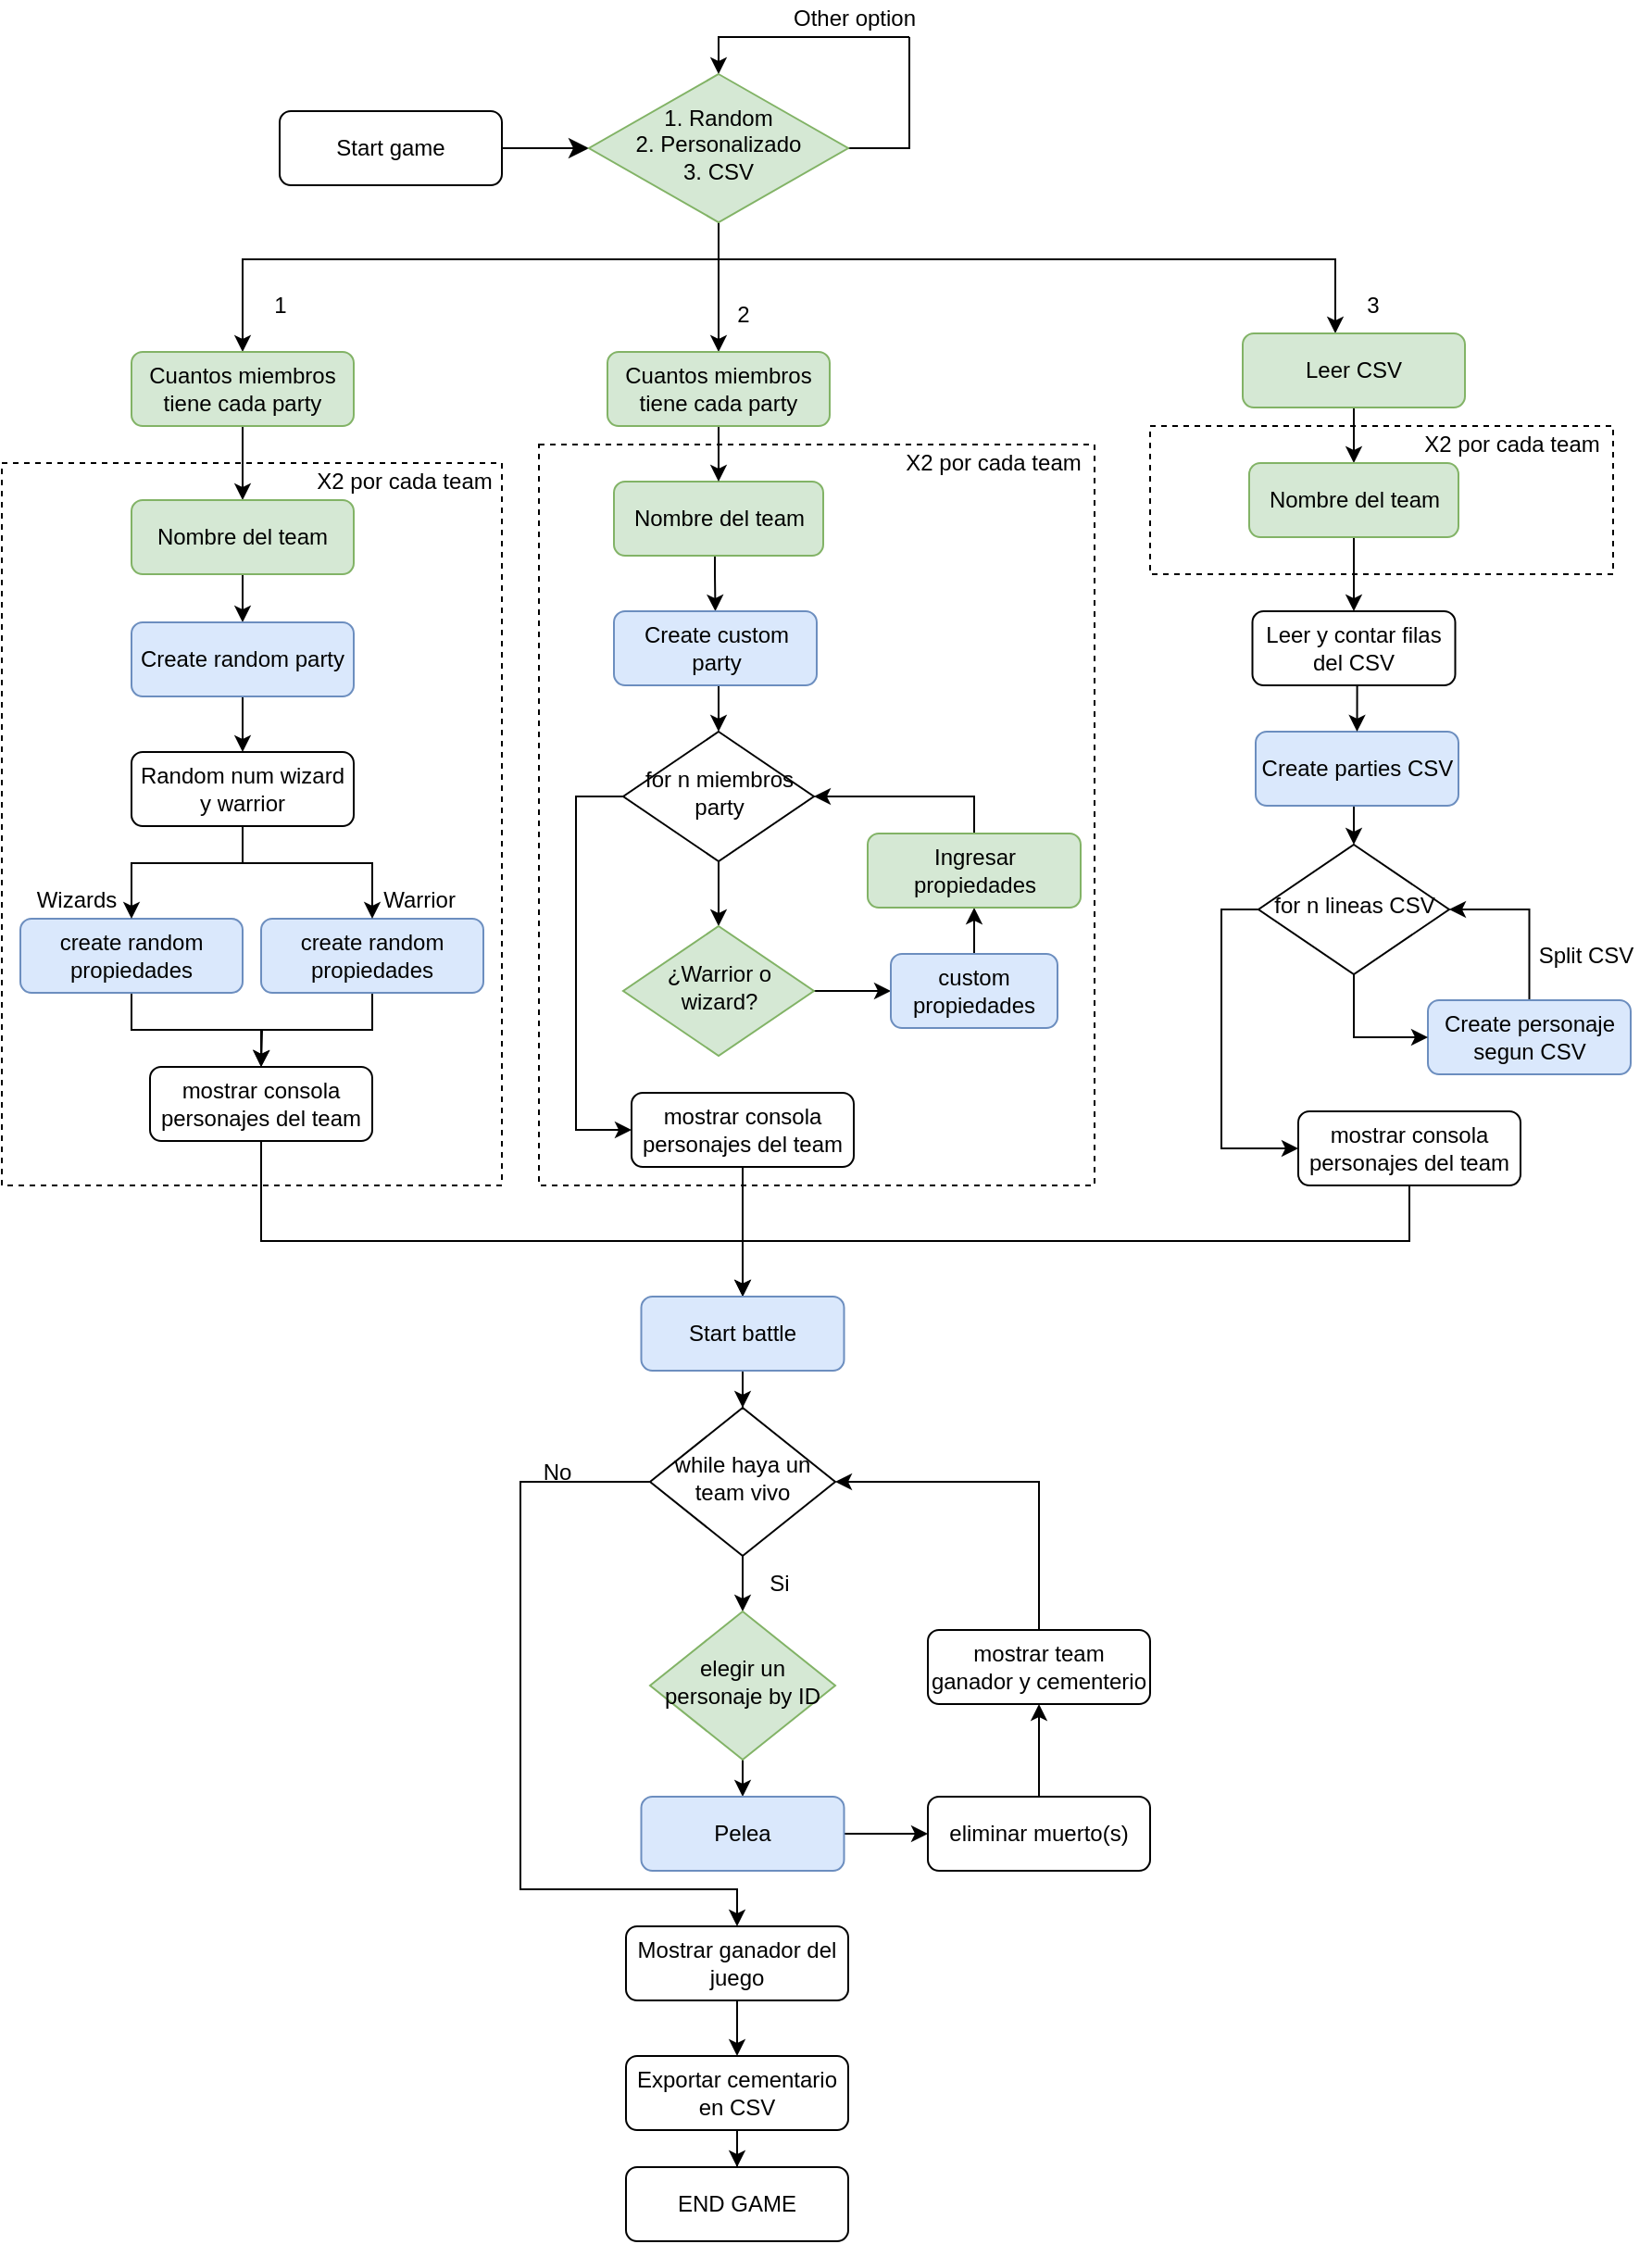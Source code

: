 <mxfile version="19.0.3" type="github">
  <diagram id="C5RBs43oDa-KdzZeNtuy" name="Page-1">
    <mxGraphModel dx="2249" dy="786" grid="1" gridSize="10" guides="1" tooltips="1" connect="1" arrows="1" fold="1" page="1" pageScale="1" pageWidth="827" pageHeight="1169" math="0" shadow="0">
      <root>
        <mxCell id="WIyWlLk6GJQsqaUBKTNV-0" />
        <mxCell id="WIyWlLk6GJQsqaUBKTNV-1" parent="WIyWlLk6GJQsqaUBKTNV-0" />
        <mxCell id="nhAGkf4_ega8vYeWedQZ-70" value="" style="rounded=0;whiteSpace=wrap;html=1;dashed=1;" vertex="1" parent="WIyWlLk6GJQsqaUBKTNV-1">
          <mxGeometry x="-10" y="260" width="250" height="80" as="geometry" />
        </mxCell>
        <mxCell id="nhAGkf4_ega8vYeWedQZ-63" value="" style="rounded=0;whiteSpace=wrap;html=1;dashed=1;" vertex="1" parent="WIyWlLk6GJQsqaUBKTNV-1">
          <mxGeometry x="-340" y="270" width="300" height="400" as="geometry" />
        </mxCell>
        <mxCell id="nhAGkf4_ega8vYeWedQZ-58" value="" style="rounded=0;whiteSpace=wrap;html=1;dashed=1;" vertex="1" parent="WIyWlLk6GJQsqaUBKTNV-1">
          <mxGeometry x="-630" y="280" width="270" height="390" as="geometry" />
        </mxCell>
        <mxCell id="WIyWlLk6GJQsqaUBKTNV-2" value="" style="rounded=0;html=1;jettySize=auto;orthogonalLoop=1;fontSize=11;endArrow=classic;endFill=1;endSize=8;strokeWidth=1;shadow=0;labelBackgroundColor=none;edgeStyle=orthogonalEdgeStyle;" parent="WIyWlLk6GJQsqaUBKTNV-1" source="WIyWlLk6GJQsqaUBKTNV-3" target="WIyWlLk6GJQsqaUBKTNV-6" edge="1">
          <mxGeometry relative="1" as="geometry" />
        </mxCell>
        <mxCell id="WIyWlLk6GJQsqaUBKTNV-3" value="Start game" style="rounded=1;whiteSpace=wrap;html=1;fontSize=12;glass=0;strokeWidth=1;shadow=0;" parent="WIyWlLk6GJQsqaUBKTNV-1" vertex="1">
          <mxGeometry x="-480" y="90" width="120" height="40" as="geometry" />
        </mxCell>
        <mxCell id="nhAGkf4_ega8vYeWedQZ-29" style="edgeStyle=orthogonalEdgeStyle;rounded=0;orthogonalLoop=1;jettySize=auto;html=1;entryX=0.5;entryY=0;entryDx=0;entryDy=0;" edge="1" parent="WIyWlLk6GJQsqaUBKTNV-1" source="WIyWlLk6GJQsqaUBKTNV-6" target="WIyWlLk6GJQsqaUBKTNV-7">
          <mxGeometry relative="1" as="geometry">
            <Array as="points">
              <mxPoint x="-243" y="170" />
              <mxPoint x="-500" y="170" />
            </Array>
          </mxGeometry>
        </mxCell>
        <mxCell id="nhAGkf4_ega8vYeWedQZ-30" style="edgeStyle=orthogonalEdgeStyle;rounded=0;orthogonalLoop=1;jettySize=auto;html=1;exitX=0.5;exitY=1;exitDx=0;exitDy=0;" edge="1" parent="WIyWlLk6GJQsqaUBKTNV-1" source="WIyWlLk6GJQsqaUBKTNV-6" target="nhAGkf4_ega8vYeWedQZ-20">
          <mxGeometry relative="1" as="geometry" />
        </mxCell>
        <mxCell id="nhAGkf4_ega8vYeWedQZ-31" style="edgeStyle=orthogonalEdgeStyle;rounded=0;orthogonalLoop=1;jettySize=auto;html=1;" edge="1" parent="WIyWlLk6GJQsqaUBKTNV-1" source="WIyWlLk6GJQsqaUBKTNV-6" target="nhAGkf4_ega8vYeWedQZ-0">
          <mxGeometry relative="1" as="geometry">
            <Array as="points">
              <mxPoint x="-243" y="170" />
              <mxPoint x="90" y="170" />
            </Array>
          </mxGeometry>
        </mxCell>
        <mxCell id="nhAGkf4_ega8vYeWedQZ-65" style="edgeStyle=orthogonalEdgeStyle;rounded=0;orthogonalLoop=1;jettySize=auto;html=1;exitX=1;exitY=0.5;exitDx=0;exitDy=0;endArrow=none;endFill=0;" edge="1" parent="WIyWlLk6GJQsqaUBKTNV-1" source="WIyWlLk6GJQsqaUBKTNV-6">
          <mxGeometry relative="1" as="geometry">
            <mxPoint x="-140" y="50" as="targetPoint" />
            <Array as="points">
              <mxPoint x="-140" y="110" />
            </Array>
          </mxGeometry>
        </mxCell>
        <mxCell id="nhAGkf4_ega8vYeWedQZ-66" style="edgeStyle=orthogonalEdgeStyle;rounded=0;orthogonalLoop=1;jettySize=auto;html=1;exitX=0.5;exitY=0;exitDx=0;exitDy=0;endArrow=none;endFill=0;startArrow=classic;startFill=1;" edge="1" parent="WIyWlLk6GJQsqaUBKTNV-1" source="WIyWlLk6GJQsqaUBKTNV-6">
          <mxGeometry relative="1" as="geometry">
            <mxPoint x="-140" y="50" as="targetPoint" />
            <Array as="points">
              <mxPoint x="-243" y="50" />
            </Array>
          </mxGeometry>
        </mxCell>
        <mxCell id="WIyWlLk6GJQsqaUBKTNV-6" value="1. Random&lt;br&gt;2. Personalizado&lt;br&gt;3. CSV" style="rhombus;whiteSpace=wrap;html=1;shadow=0;fontFamily=Helvetica;fontSize=12;align=center;strokeWidth=1;spacing=6;spacingTop=-4;fillColor=#d5e8d4;strokeColor=#82b366;" parent="WIyWlLk6GJQsqaUBKTNV-1" vertex="1">
          <mxGeometry x="-313" y="70" width="140" height="80" as="geometry" />
        </mxCell>
        <mxCell id="nhAGkf4_ega8vYeWedQZ-32" style="edgeStyle=orthogonalEdgeStyle;rounded=0;orthogonalLoop=1;jettySize=auto;html=1;exitX=0.5;exitY=1;exitDx=0;exitDy=0;" edge="1" parent="WIyWlLk6GJQsqaUBKTNV-1" source="WIyWlLk6GJQsqaUBKTNV-7" target="nhAGkf4_ega8vYeWedQZ-9">
          <mxGeometry relative="1" as="geometry" />
        </mxCell>
        <mxCell id="WIyWlLk6GJQsqaUBKTNV-7" value="Cuantos miembros tiene cada party" style="rounded=1;whiteSpace=wrap;html=1;fontSize=12;glass=0;strokeWidth=1;shadow=0;fillColor=#d5e8d4;strokeColor=#82b366;" parent="WIyWlLk6GJQsqaUBKTNV-1" vertex="1">
          <mxGeometry x="-560" y="220" width="120" height="40" as="geometry" />
        </mxCell>
        <mxCell id="Xes6MF6YQogt8XBGIQ9O-4" value="Wizards" style="text;html=1;align=center;verticalAlign=middle;resizable=0;points=[];autosize=1;strokeColor=none;fillColor=none;" parent="WIyWlLk6GJQsqaUBKTNV-1" vertex="1">
          <mxGeometry x="-620" y="506" width="60" height="20" as="geometry" />
        </mxCell>
        <mxCell id="nhAGkf4_ega8vYeWedQZ-37" style="edgeStyle=orthogonalEdgeStyle;rounded=0;orthogonalLoop=1;jettySize=auto;html=1;exitX=0.5;exitY=1;exitDx=0;exitDy=0;" edge="1" parent="WIyWlLk6GJQsqaUBKTNV-1" source="Xes6MF6YQogt8XBGIQ9O-5" target="nhAGkf4_ega8vYeWedQZ-24">
          <mxGeometry relative="1" as="geometry">
            <Array as="points">
              <mxPoint x="-430" y="586" />
              <mxPoint x="-490" y="586" />
            </Array>
          </mxGeometry>
        </mxCell>
        <mxCell id="Xes6MF6YQogt8XBGIQ9O-5" value="create random propiedades" style="rounded=1;whiteSpace=wrap;html=1;fontSize=12;glass=0;strokeWidth=1;shadow=0;fillColor=#dae8fc;strokeColor=#6c8ebf;" parent="WIyWlLk6GJQsqaUBKTNV-1" vertex="1">
          <mxGeometry x="-490" y="526" width="120" height="40" as="geometry" />
        </mxCell>
        <mxCell id="nhAGkf4_ega8vYeWedQZ-44" style="edgeStyle=orthogonalEdgeStyle;rounded=0;orthogonalLoop=1;jettySize=auto;html=1;exitX=0.5;exitY=1;exitDx=0;exitDy=0;" edge="1" parent="WIyWlLk6GJQsqaUBKTNV-1" source="Xes6MF6YQogt8XBGIQ9O-7">
          <mxGeometry relative="1" as="geometry">
            <mxPoint x="-490" y="606" as="targetPoint" />
          </mxGeometry>
        </mxCell>
        <mxCell id="Xes6MF6YQogt8XBGIQ9O-7" value="create random propiedades" style="rounded=1;whiteSpace=wrap;html=1;fontSize=12;glass=0;strokeWidth=1;shadow=0;fillColor=#dae8fc;strokeColor=#6c8ebf;" parent="WIyWlLk6GJQsqaUBKTNV-1" vertex="1">
          <mxGeometry x="-620" y="526" width="120" height="40" as="geometry" />
        </mxCell>
        <mxCell id="nhAGkf4_ega8vYeWedQZ-96" style="edgeStyle=orthogonalEdgeStyle;rounded=0;orthogonalLoop=1;jettySize=auto;html=1;exitX=0.5;exitY=1;exitDx=0;exitDy=0;entryX=0.5;entryY=0;entryDx=0;entryDy=0;startArrow=none;startFill=0;endArrow=classic;endFill=1;" edge="1" parent="WIyWlLk6GJQsqaUBKTNV-1" source="Xes6MF6YQogt8XBGIQ9O-19" target="nhAGkf4_ega8vYeWedQZ-95">
          <mxGeometry relative="1" as="geometry" />
        </mxCell>
        <mxCell id="nhAGkf4_ega8vYeWedQZ-109" style="edgeStyle=orthogonalEdgeStyle;rounded=0;orthogonalLoop=1;jettySize=auto;html=1;exitX=0;exitY=0.5;exitDx=0;exitDy=0;entryX=0.5;entryY=0;entryDx=0;entryDy=0;startArrow=none;startFill=0;endArrow=classic;endFill=1;" edge="1" parent="WIyWlLk6GJQsqaUBKTNV-1" source="Xes6MF6YQogt8XBGIQ9O-19" target="nhAGkf4_ega8vYeWedQZ-107">
          <mxGeometry relative="1" as="geometry">
            <Array as="points">
              <mxPoint x="-350" y="830" />
              <mxPoint x="-350" y="1050" />
              <mxPoint x="-233" y="1050" />
            </Array>
          </mxGeometry>
        </mxCell>
        <mxCell id="Xes6MF6YQogt8XBGIQ9O-19" value="while haya un team vivo" style="rhombus;whiteSpace=wrap;html=1;shadow=0;fontFamily=Helvetica;fontSize=12;align=center;strokeWidth=1;spacing=6;spacingTop=-4;" parent="WIyWlLk6GJQsqaUBKTNV-1" vertex="1">
          <mxGeometry x="-280" y="790" width="100" height="80" as="geometry" />
        </mxCell>
        <mxCell id="nhAGkf4_ega8vYeWedQZ-99" style="edgeStyle=orthogonalEdgeStyle;rounded=0;orthogonalLoop=1;jettySize=auto;html=1;exitX=0.5;exitY=0;exitDx=0;exitDy=0;entryX=0.5;entryY=1;entryDx=0;entryDy=0;startArrow=none;startFill=0;endArrow=classic;endFill=1;" edge="1" parent="WIyWlLk6GJQsqaUBKTNV-1" source="Xes6MF6YQogt8XBGIQ9O-33" target="Xes6MF6YQogt8XBGIQ9O-32">
          <mxGeometry relative="1" as="geometry" />
        </mxCell>
        <mxCell id="Xes6MF6YQogt8XBGIQ9O-33" value="eliminar muerto(s)" style="rounded=1;whiteSpace=wrap;html=1;fontSize=12;glass=0;strokeWidth=1;shadow=0;" parent="WIyWlLk6GJQsqaUBKTNV-1" vertex="1">
          <mxGeometry x="-130" y="1000" width="120" height="40" as="geometry" />
        </mxCell>
        <mxCell id="Xes6MF6YQogt8XBGIQ9O-36" style="edgeStyle=orthogonalEdgeStyle;rounded=0;orthogonalLoop=1;jettySize=auto;html=1;exitX=0.5;exitY=0;exitDx=0;exitDy=0;entryX=1;entryY=0.5;entryDx=0;entryDy=0;" parent="WIyWlLk6GJQsqaUBKTNV-1" source="Xes6MF6YQogt8XBGIQ9O-32" target="Xes6MF6YQogt8XBGIQ9O-19" edge="1">
          <mxGeometry relative="1" as="geometry">
            <mxPoint x="170" y="840" as="targetPoint" />
          </mxGeometry>
        </mxCell>
        <mxCell id="Xes6MF6YQogt8XBGIQ9O-32" value="mostrar team ganador y cementerio" style="rounded=1;whiteSpace=wrap;html=1;fontSize=12;glass=0;strokeWidth=1;shadow=0;" parent="WIyWlLk6GJQsqaUBKTNV-1" vertex="1">
          <mxGeometry x="-130" y="910" width="120" height="40" as="geometry" />
        </mxCell>
        <mxCell id="nhAGkf4_ega8vYeWedQZ-74" style="edgeStyle=orthogonalEdgeStyle;rounded=0;orthogonalLoop=1;jettySize=auto;html=1;entryX=0.5;entryY=0;entryDx=0;entryDy=0;startArrow=none;startFill=0;endArrow=classic;endFill=1;" edge="1" parent="WIyWlLk6GJQsqaUBKTNV-1" source="nhAGkf4_ega8vYeWedQZ-0" target="nhAGkf4_ega8vYeWedQZ-69">
          <mxGeometry relative="1" as="geometry" />
        </mxCell>
        <mxCell id="nhAGkf4_ega8vYeWedQZ-0" value="Leer CSV" style="rounded=1;whiteSpace=wrap;html=1;fontSize=12;glass=0;strokeWidth=1;shadow=0;fillColor=#d5e8d4;strokeColor=#82b366;" vertex="1" parent="WIyWlLk6GJQsqaUBKTNV-1">
          <mxGeometry x="40" y="210" width="120" height="40" as="geometry" />
        </mxCell>
        <mxCell id="nhAGkf4_ega8vYeWedQZ-2" value="3" style="text;html=1;align=center;verticalAlign=middle;resizable=0;points=[];autosize=1;strokeColor=none;fillColor=none;" vertex="1" parent="WIyWlLk6GJQsqaUBKTNV-1">
          <mxGeometry x="100" y="185" width="20" height="20" as="geometry" />
        </mxCell>
        <mxCell id="nhAGkf4_ega8vYeWedQZ-4" value="Other option" style="text;html=1;align=center;verticalAlign=middle;resizable=0;points=[];autosize=1;strokeColor=none;fillColor=none;" vertex="1" parent="WIyWlLk6GJQsqaUBKTNV-1">
          <mxGeometry x="-210" y="30" width="80" height="20" as="geometry" />
        </mxCell>
        <mxCell id="nhAGkf4_ega8vYeWedQZ-7" value="1" style="text;html=1;align=center;verticalAlign=middle;resizable=0;points=[];autosize=1;strokeColor=none;fillColor=none;" vertex="1" parent="WIyWlLk6GJQsqaUBKTNV-1">
          <mxGeometry x="-490" y="185" width="20" height="20" as="geometry" />
        </mxCell>
        <mxCell id="nhAGkf4_ega8vYeWedQZ-8" value="2" style="text;html=1;align=center;verticalAlign=middle;resizable=0;points=[];autosize=1;strokeColor=none;fillColor=none;" vertex="1" parent="WIyWlLk6GJQsqaUBKTNV-1">
          <mxGeometry x="-240" y="190" width="20" height="20" as="geometry" />
        </mxCell>
        <mxCell id="nhAGkf4_ega8vYeWedQZ-33" style="edgeStyle=orthogonalEdgeStyle;rounded=0;orthogonalLoop=1;jettySize=auto;html=1;entryX=0.5;entryY=0;entryDx=0;entryDy=0;" edge="1" parent="WIyWlLk6GJQsqaUBKTNV-1" source="nhAGkf4_ega8vYeWedQZ-9" target="nhAGkf4_ega8vYeWedQZ-14">
          <mxGeometry relative="1" as="geometry" />
        </mxCell>
        <mxCell id="nhAGkf4_ega8vYeWedQZ-9" value="Nombre del team" style="rounded=1;whiteSpace=wrap;html=1;fontSize=12;glass=0;strokeWidth=1;shadow=0;fillColor=#d5e8d4;strokeColor=#82b366;" vertex="1" parent="WIyWlLk6GJQsqaUBKTNV-1">
          <mxGeometry x="-560" y="300" width="120" height="40" as="geometry" />
        </mxCell>
        <mxCell id="nhAGkf4_ega8vYeWedQZ-39" style="edgeStyle=orthogonalEdgeStyle;rounded=0;orthogonalLoop=1;jettySize=auto;html=1;entryX=0.5;entryY=0;entryDx=0;entryDy=0;exitX=0.5;exitY=1;exitDx=0;exitDy=0;" edge="1" parent="WIyWlLk6GJQsqaUBKTNV-1" source="nhAGkf4_ega8vYeWedQZ-27" target="Xes6MF6YQogt8XBGIQ9O-5">
          <mxGeometry relative="1" as="geometry">
            <Array as="points">
              <mxPoint x="-500" y="496" />
              <mxPoint x="-430" y="496" />
            </Array>
          </mxGeometry>
        </mxCell>
        <mxCell id="nhAGkf4_ega8vYeWedQZ-41" style="edgeStyle=orthogonalEdgeStyle;rounded=0;orthogonalLoop=1;jettySize=auto;html=1;exitX=0.5;exitY=1;exitDx=0;exitDy=0;" edge="1" parent="WIyWlLk6GJQsqaUBKTNV-1" source="nhAGkf4_ega8vYeWedQZ-27" target="Xes6MF6YQogt8XBGIQ9O-7">
          <mxGeometry relative="1" as="geometry">
            <Array as="points">
              <mxPoint x="-500" y="466" />
              <mxPoint x="-500" y="496" />
              <mxPoint x="-580" y="496" />
            </Array>
          </mxGeometry>
        </mxCell>
        <mxCell id="nhAGkf4_ega8vYeWedQZ-43" style="edgeStyle=orthogonalEdgeStyle;rounded=0;orthogonalLoop=1;jettySize=auto;html=1;entryX=0.5;entryY=0;entryDx=0;entryDy=0;" edge="1" parent="WIyWlLk6GJQsqaUBKTNV-1" source="nhAGkf4_ega8vYeWedQZ-14" target="nhAGkf4_ega8vYeWedQZ-27">
          <mxGeometry relative="1" as="geometry" />
        </mxCell>
        <mxCell id="nhAGkf4_ega8vYeWedQZ-14" value="Create random party" style="rounded=1;whiteSpace=wrap;html=1;fontSize=12;glass=0;strokeWidth=1;shadow=0;fillColor=#dae8fc;strokeColor=#6c8ebf;" vertex="1" parent="WIyWlLk6GJQsqaUBKTNV-1">
          <mxGeometry x="-560" y="366" width="120" height="40" as="geometry" />
        </mxCell>
        <mxCell id="nhAGkf4_ega8vYeWedQZ-19" value="Warrior" style="text;html=1;align=center;verticalAlign=middle;resizable=0;points=[];autosize=1;strokeColor=none;fillColor=none;" vertex="1" parent="WIyWlLk6GJQsqaUBKTNV-1">
          <mxGeometry x="-430" y="506" width="50" height="20" as="geometry" />
        </mxCell>
        <mxCell id="nhAGkf4_ega8vYeWedQZ-62" style="edgeStyle=orthogonalEdgeStyle;rounded=0;orthogonalLoop=1;jettySize=auto;html=1;entryX=0.5;entryY=0;entryDx=0;entryDy=0;" edge="1" parent="WIyWlLk6GJQsqaUBKTNV-1" source="nhAGkf4_ega8vYeWedQZ-21" target="nhAGkf4_ega8vYeWedQZ-59">
          <mxGeometry relative="1" as="geometry">
            <Array as="points">
              <mxPoint x="-245" y="340" />
              <mxPoint x="-245" y="340" />
            </Array>
          </mxGeometry>
        </mxCell>
        <mxCell id="nhAGkf4_ega8vYeWedQZ-21" value="Nombre del team" style="rounded=1;whiteSpace=wrap;html=1;fontSize=12;glass=0;strokeWidth=1;shadow=0;fillColor=#d5e8d4;strokeColor=#82b366;" vertex="1" parent="WIyWlLk6GJQsqaUBKTNV-1">
          <mxGeometry x="-299.5" y="290" width="113" height="40" as="geometry" />
        </mxCell>
        <mxCell id="nhAGkf4_ega8vYeWedQZ-90" style="edgeStyle=orthogonalEdgeStyle;rounded=0;orthogonalLoop=1;jettySize=auto;html=1;entryX=0.5;entryY=0;entryDx=0;entryDy=0;startArrow=none;startFill=0;endArrow=classic;endFill=1;" edge="1" parent="WIyWlLk6GJQsqaUBKTNV-1" source="nhAGkf4_ega8vYeWedQZ-24" target="nhAGkf4_ega8vYeWedQZ-89">
          <mxGeometry relative="1" as="geometry">
            <Array as="points">
              <mxPoint x="-490" y="700" />
              <mxPoint x="-230" y="700" />
            </Array>
          </mxGeometry>
        </mxCell>
        <mxCell id="nhAGkf4_ega8vYeWedQZ-24" value="mostrar consola personajes del team" style="rounded=1;whiteSpace=wrap;html=1;fontSize=12;glass=0;strokeWidth=1;shadow=0;" vertex="1" parent="WIyWlLk6GJQsqaUBKTNV-1">
          <mxGeometry x="-550" y="606" width="120" height="40" as="geometry" />
        </mxCell>
        <mxCell id="nhAGkf4_ega8vYeWedQZ-27" value="Random num wizard y warrior" style="rounded=1;whiteSpace=wrap;html=1;fontSize=12;glass=0;strokeWidth=1;shadow=0;" vertex="1" parent="WIyWlLk6GJQsqaUBKTNV-1">
          <mxGeometry x="-560" y="436" width="120" height="40" as="geometry" />
        </mxCell>
        <mxCell id="nhAGkf4_ega8vYeWedQZ-34" style="edgeStyle=orthogonalEdgeStyle;rounded=0;orthogonalLoop=1;jettySize=auto;html=1;entryX=0.5;entryY=0;entryDx=0;entryDy=0;" edge="1" parent="WIyWlLk6GJQsqaUBKTNV-1" source="nhAGkf4_ega8vYeWedQZ-20" target="nhAGkf4_ega8vYeWedQZ-21">
          <mxGeometry relative="1" as="geometry" />
        </mxCell>
        <mxCell id="nhAGkf4_ega8vYeWedQZ-20" value="Cuantos miembros tiene cada party" style="rounded=1;whiteSpace=wrap;html=1;fontSize=12;glass=0;strokeWidth=1;shadow=0;fillColor=#d5e8d4;strokeColor=#82b366;" vertex="1" parent="WIyWlLk6GJQsqaUBKTNV-1">
          <mxGeometry x="-303" y="220" width="120" height="40" as="geometry" />
        </mxCell>
        <mxCell id="nhAGkf4_ega8vYeWedQZ-49" style="edgeStyle=orthogonalEdgeStyle;rounded=0;orthogonalLoop=1;jettySize=auto;html=1;exitX=0.5;exitY=1;exitDx=0;exitDy=0;" edge="1" parent="WIyWlLk6GJQsqaUBKTNV-1" source="nhAGkf4_ega8vYeWedQZ-46" target="nhAGkf4_ega8vYeWedQZ-48">
          <mxGeometry relative="1" as="geometry" />
        </mxCell>
        <mxCell id="nhAGkf4_ega8vYeWedQZ-57" style="edgeStyle=orthogonalEdgeStyle;rounded=0;orthogonalLoop=1;jettySize=auto;html=1;entryX=0;entryY=0.5;entryDx=0;entryDy=0;" edge="1" parent="WIyWlLk6GJQsqaUBKTNV-1" source="nhAGkf4_ega8vYeWedQZ-46" target="nhAGkf4_ega8vYeWedQZ-56">
          <mxGeometry relative="1" as="geometry">
            <Array as="points">
              <mxPoint x="-320" y="460" />
              <mxPoint x="-320" y="640" />
            </Array>
          </mxGeometry>
        </mxCell>
        <mxCell id="nhAGkf4_ega8vYeWedQZ-46" value="for n miembros party" style="rhombus;whiteSpace=wrap;html=1;shadow=0;fontFamily=Helvetica;fontSize=12;align=center;strokeWidth=1;spacing=6;spacingTop=-4;" vertex="1" parent="WIyWlLk6GJQsqaUBKTNV-1">
          <mxGeometry x="-294.5" y="425" width="103" height="70" as="geometry" />
        </mxCell>
        <mxCell id="nhAGkf4_ega8vYeWedQZ-51" style="edgeStyle=orthogonalEdgeStyle;rounded=0;orthogonalLoop=1;jettySize=auto;html=1;entryX=0;entryY=0.5;entryDx=0;entryDy=0;" edge="1" parent="WIyWlLk6GJQsqaUBKTNV-1" source="nhAGkf4_ega8vYeWedQZ-48" target="nhAGkf4_ega8vYeWedQZ-50">
          <mxGeometry relative="1" as="geometry" />
        </mxCell>
        <mxCell id="nhAGkf4_ega8vYeWedQZ-48" value="¿Warrior o wizard?" style="rhombus;whiteSpace=wrap;html=1;shadow=0;fontFamily=Helvetica;fontSize=12;align=center;strokeWidth=1;spacing=6;spacingTop=-4;fillColor=#d5e8d4;strokeColor=#82b366;" vertex="1" parent="WIyWlLk6GJQsqaUBKTNV-1">
          <mxGeometry x="-294.5" y="530" width="103" height="70" as="geometry" />
        </mxCell>
        <mxCell id="nhAGkf4_ega8vYeWedQZ-54" style="edgeStyle=orthogonalEdgeStyle;rounded=0;orthogonalLoop=1;jettySize=auto;html=1;" edge="1" parent="WIyWlLk6GJQsqaUBKTNV-1" source="nhAGkf4_ega8vYeWedQZ-50" target="nhAGkf4_ega8vYeWedQZ-53">
          <mxGeometry relative="1" as="geometry" />
        </mxCell>
        <mxCell id="nhAGkf4_ega8vYeWedQZ-50" value="custom propiedades" style="rounded=1;whiteSpace=wrap;html=1;fontSize=12;glass=0;strokeWidth=1;shadow=0;fillColor=#dae8fc;strokeColor=#6c8ebf;" vertex="1" parent="WIyWlLk6GJQsqaUBKTNV-1">
          <mxGeometry x="-150" y="545" width="90" height="40" as="geometry" />
        </mxCell>
        <mxCell id="nhAGkf4_ega8vYeWedQZ-55" style="edgeStyle=orthogonalEdgeStyle;rounded=0;orthogonalLoop=1;jettySize=auto;html=1;exitX=0.5;exitY=0;exitDx=0;exitDy=0;entryX=1;entryY=0.5;entryDx=0;entryDy=0;" edge="1" parent="WIyWlLk6GJQsqaUBKTNV-1" source="nhAGkf4_ega8vYeWedQZ-53" target="nhAGkf4_ega8vYeWedQZ-46">
          <mxGeometry relative="1" as="geometry" />
        </mxCell>
        <mxCell id="nhAGkf4_ega8vYeWedQZ-53" value="Ingresar propiedades" style="rounded=1;whiteSpace=wrap;html=1;fontSize=12;glass=0;strokeWidth=1;shadow=0;fillColor=#d5e8d4;strokeColor=#82b366;" vertex="1" parent="WIyWlLk6GJQsqaUBKTNV-1">
          <mxGeometry x="-162.5" y="480" width="115" height="40" as="geometry" />
        </mxCell>
        <mxCell id="nhAGkf4_ega8vYeWedQZ-93" style="edgeStyle=orthogonalEdgeStyle;rounded=0;orthogonalLoop=1;jettySize=auto;html=1;exitX=0.5;exitY=1;exitDx=0;exitDy=0;startArrow=none;startFill=0;endArrow=classic;endFill=1;" edge="1" parent="WIyWlLk6GJQsqaUBKTNV-1" source="nhAGkf4_ega8vYeWedQZ-56" target="nhAGkf4_ega8vYeWedQZ-89">
          <mxGeometry relative="1" as="geometry" />
        </mxCell>
        <mxCell id="nhAGkf4_ega8vYeWedQZ-56" value="mostrar consola personajes del team" style="rounded=1;whiteSpace=wrap;html=1;fontSize=12;glass=0;strokeWidth=1;shadow=0;" vertex="1" parent="WIyWlLk6GJQsqaUBKTNV-1">
          <mxGeometry x="-290" y="620" width="120" height="40" as="geometry" />
        </mxCell>
        <mxCell id="nhAGkf4_ega8vYeWedQZ-61" style="edgeStyle=orthogonalEdgeStyle;rounded=0;orthogonalLoop=1;jettySize=auto;html=1;exitX=0.5;exitY=1;exitDx=0;exitDy=0;entryX=0.5;entryY=0;entryDx=0;entryDy=0;" edge="1" parent="WIyWlLk6GJQsqaUBKTNV-1" source="nhAGkf4_ega8vYeWedQZ-59" target="nhAGkf4_ega8vYeWedQZ-46">
          <mxGeometry relative="1" as="geometry" />
        </mxCell>
        <mxCell id="nhAGkf4_ega8vYeWedQZ-59" value="Create custom party" style="rounded=1;whiteSpace=wrap;html=1;fontSize=12;glass=0;strokeWidth=1;shadow=0;fillColor=#dae8fc;strokeColor=#6c8ebf;" vertex="1" parent="WIyWlLk6GJQsqaUBKTNV-1">
          <mxGeometry x="-299.5" y="360" width="109.5" height="40" as="geometry" />
        </mxCell>
        <mxCell id="nhAGkf4_ega8vYeWedQZ-67" value="X2 por cada team" style="text;html=1;align=center;verticalAlign=middle;resizable=0;points=[];autosize=1;strokeColor=none;fillColor=none;" vertex="1" parent="WIyWlLk6GJQsqaUBKTNV-1">
          <mxGeometry x="-150" y="270" width="110" height="20" as="geometry" />
        </mxCell>
        <mxCell id="nhAGkf4_ega8vYeWedQZ-68" value="X2 por cada team" style="text;html=1;align=center;verticalAlign=middle;resizable=0;points=[];autosize=1;strokeColor=none;fillColor=none;" vertex="1" parent="WIyWlLk6GJQsqaUBKTNV-1">
          <mxGeometry x="-468" y="280" width="110" height="20" as="geometry" />
        </mxCell>
        <mxCell id="nhAGkf4_ega8vYeWedQZ-76" style="edgeStyle=orthogonalEdgeStyle;rounded=0;orthogonalLoop=1;jettySize=auto;html=1;entryX=0.5;entryY=0;entryDx=0;entryDy=0;startArrow=none;startFill=0;endArrow=classic;endFill=1;" edge="1" parent="WIyWlLk6GJQsqaUBKTNV-1" source="nhAGkf4_ega8vYeWedQZ-69" target="nhAGkf4_ega8vYeWedQZ-75">
          <mxGeometry relative="1" as="geometry" />
        </mxCell>
        <mxCell id="nhAGkf4_ega8vYeWedQZ-69" value="Nombre del team" style="rounded=1;whiteSpace=wrap;html=1;fontSize=12;glass=0;strokeWidth=1;shadow=0;fillColor=#d5e8d4;strokeColor=#82b366;" vertex="1" parent="WIyWlLk6GJQsqaUBKTNV-1">
          <mxGeometry x="43.5" y="280" width="113" height="40" as="geometry" />
        </mxCell>
        <mxCell id="nhAGkf4_ega8vYeWedQZ-71" value="X2 por cada team" style="text;html=1;align=center;verticalAlign=middle;resizable=0;points=[];autosize=1;strokeColor=none;fillColor=none;" vertex="1" parent="WIyWlLk6GJQsqaUBKTNV-1">
          <mxGeometry x="130" y="260" width="110" height="20" as="geometry" />
        </mxCell>
        <mxCell id="nhAGkf4_ega8vYeWedQZ-87" style="edgeStyle=orthogonalEdgeStyle;rounded=0;orthogonalLoop=1;jettySize=auto;html=1;exitX=0.5;exitY=1;exitDx=0;exitDy=0;entryX=0.5;entryY=0;entryDx=0;entryDy=0;startArrow=none;startFill=0;endArrow=classic;endFill=1;" edge="1" parent="WIyWlLk6GJQsqaUBKTNV-1" source="nhAGkf4_ega8vYeWedQZ-72" target="nhAGkf4_ega8vYeWedQZ-79">
          <mxGeometry relative="1" as="geometry" />
        </mxCell>
        <mxCell id="nhAGkf4_ega8vYeWedQZ-72" value="Create parties CSV" style="rounded=1;whiteSpace=wrap;html=1;fontSize=12;glass=0;strokeWidth=1;shadow=0;fillColor=#dae8fc;strokeColor=#6c8ebf;" vertex="1" parent="WIyWlLk6GJQsqaUBKTNV-1">
          <mxGeometry x="47" y="425" width="109.5" height="40" as="geometry" />
        </mxCell>
        <mxCell id="nhAGkf4_ega8vYeWedQZ-88" style="edgeStyle=orthogonalEdgeStyle;rounded=0;orthogonalLoop=1;jettySize=auto;html=1;exitX=0.5;exitY=1;exitDx=0;exitDy=0;entryX=0.5;entryY=0;entryDx=0;entryDy=0;startArrow=none;startFill=0;endArrow=classic;endFill=1;" edge="1" parent="WIyWlLk6GJQsqaUBKTNV-1" source="nhAGkf4_ega8vYeWedQZ-75" target="nhAGkf4_ega8vYeWedQZ-72">
          <mxGeometry relative="1" as="geometry" />
        </mxCell>
        <mxCell id="nhAGkf4_ega8vYeWedQZ-75" value="Leer y contar filas del CSV" style="rounded=1;whiteSpace=wrap;html=1;fontSize=12;glass=0;strokeWidth=1;shadow=0;" vertex="1" parent="WIyWlLk6GJQsqaUBKTNV-1">
          <mxGeometry x="45.25" y="360" width="109.5" height="40" as="geometry" />
        </mxCell>
        <mxCell id="nhAGkf4_ega8vYeWedQZ-82" style="edgeStyle=orthogonalEdgeStyle;rounded=0;orthogonalLoop=1;jettySize=auto;html=1;entryX=1;entryY=0.5;entryDx=0;entryDy=0;startArrow=none;startFill=0;endArrow=classic;endFill=1;" edge="1" parent="WIyWlLk6GJQsqaUBKTNV-1" source="nhAGkf4_ega8vYeWedQZ-78" target="nhAGkf4_ega8vYeWedQZ-79">
          <mxGeometry relative="1" as="geometry" />
        </mxCell>
        <mxCell id="nhAGkf4_ega8vYeWedQZ-78" value="Create personaje segun CSV" style="rounded=1;whiteSpace=wrap;html=1;fontSize=12;glass=0;strokeWidth=1;shadow=0;fillColor=#dae8fc;strokeColor=#6c8ebf;" vertex="1" parent="WIyWlLk6GJQsqaUBKTNV-1">
          <mxGeometry x="140" y="570" width="109.5" height="40" as="geometry" />
        </mxCell>
        <mxCell id="nhAGkf4_ega8vYeWedQZ-81" style="edgeStyle=orthogonalEdgeStyle;rounded=0;orthogonalLoop=1;jettySize=auto;html=1;exitX=0.5;exitY=1;exitDx=0;exitDy=0;entryX=0;entryY=0.5;entryDx=0;entryDy=0;startArrow=none;startFill=0;endArrow=classic;endFill=1;" edge="1" parent="WIyWlLk6GJQsqaUBKTNV-1" source="nhAGkf4_ega8vYeWedQZ-79" target="nhAGkf4_ega8vYeWedQZ-78">
          <mxGeometry relative="1" as="geometry" />
        </mxCell>
        <mxCell id="nhAGkf4_ega8vYeWedQZ-86" style="edgeStyle=orthogonalEdgeStyle;rounded=0;orthogonalLoop=1;jettySize=auto;html=1;exitX=0;exitY=0.5;exitDx=0;exitDy=0;entryX=0;entryY=0.5;entryDx=0;entryDy=0;startArrow=none;startFill=0;endArrow=classic;endFill=1;" edge="1" parent="WIyWlLk6GJQsqaUBKTNV-1" source="nhAGkf4_ega8vYeWedQZ-79" target="nhAGkf4_ega8vYeWedQZ-85">
          <mxGeometry relative="1" as="geometry" />
        </mxCell>
        <mxCell id="nhAGkf4_ega8vYeWedQZ-79" value="for n lineas CSV" style="rhombus;whiteSpace=wrap;html=1;shadow=0;fontFamily=Helvetica;fontSize=12;align=center;strokeWidth=1;spacing=6;spacingTop=-4;" vertex="1" parent="WIyWlLk6GJQsqaUBKTNV-1">
          <mxGeometry x="48.5" y="486" width="103" height="70" as="geometry" />
        </mxCell>
        <mxCell id="nhAGkf4_ega8vYeWedQZ-84" value="Split CSV" style="text;html=1;align=center;verticalAlign=middle;resizable=0;points=[];autosize=1;strokeColor=none;fillColor=none;" vertex="1" parent="WIyWlLk6GJQsqaUBKTNV-1">
          <mxGeometry x="190" y="536" width="70" height="20" as="geometry" />
        </mxCell>
        <mxCell id="nhAGkf4_ega8vYeWedQZ-91" style="edgeStyle=orthogonalEdgeStyle;rounded=0;orthogonalLoop=1;jettySize=auto;html=1;exitX=0.5;exitY=1;exitDx=0;exitDy=0;startArrow=none;startFill=0;endArrow=classic;endFill=1;" edge="1" parent="WIyWlLk6GJQsqaUBKTNV-1" source="nhAGkf4_ega8vYeWedQZ-85">
          <mxGeometry relative="1" as="geometry">
            <mxPoint x="-230" y="760" as="targetPoint" />
            <Array as="points">
              <mxPoint x="130" y="700" />
              <mxPoint x="-230" y="700" />
            </Array>
          </mxGeometry>
        </mxCell>
        <mxCell id="nhAGkf4_ega8vYeWedQZ-85" value="mostrar consola personajes del team" style="rounded=1;whiteSpace=wrap;html=1;fontSize=12;glass=0;strokeWidth=1;shadow=0;" vertex="1" parent="WIyWlLk6GJQsqaUBKTNV-1">
          <mxGeometry x="70" y="630" width="120" height="40" as="geometry" />
        </mxCell>
        <mxCell id="nhAGkf4_ega8vYeWedQZ-94" style="edgeStyle=orthogonalEdgeStyle;rounded=0;orthogonalLoop=1;jettySize=auto;html=1;exitX=0.5;exitY=1;exitDx=0;exitDy=0;startArrow=none;startFill=0;endArrow=classic;endFill=1;" edge="1" parent="WIyWlLk6GJQsqaUBKTNV-1" source="nhAGkf4_ega8vYeWedQZ-89" target="Xes6MF6YQogt8XBGIQ9O-19">
          <mxGeometry relative="1" as="geometry" />
        </mxCell>
        <mxCell id="nhAGkf4_ega8vYeWedQZ-89" value="Start battle" style="rounded=1;whiteSpace=wrap;html=1;fontSize=12;glass=0;strokeWidth=1;shadow=0;fillColor=#dae8fc;strokeColor=#6c8ebf;" vertex="1" parent="WIyWlLk6GJQsqaUBKTNV-1">
          <mxGeometry x="-284.75" y="730" width="109.5" height="40" as="geometry" />
        </mxCell>
        <mxCell id="nhAGkf4_ega8vYeWedQZ-100" style="edgeStyle=orthogonalEdgeStyle;rounded=0;orthogonalLoop=1;jettySize=auto;html=1;exitX=0.5;exitY=1;exitDx=0;exitDy=0;entryX=0.5;entryY=0;entryDx=0;entryDy=0;startArrow=none;startFill=0;endArrow=classic;endFill=1;" edge="1" parent="WIyWlLk6GJQsqaUBKTNV-1" source="nhAGkf4_ega8vYeWedQZ-95" target="nhAGkf4_ega8vYeWedQZ-97">
          <mxGeometry relative="1" as="geometry" />
        </mxCell>
        <mxCell id="nhAGkf4_ega8vYeWedQZ-95" value="elegir un personaje by ID" style="rhombus;whiteSpace=wrap;html=1;shadow=0;fontFamily=Helvetica;fontSize=12;align=center;strokeWidth=1;spacing=6;spacingTop=-4;fillColor=#d5e8d4;strokeColor=#82b366;" vertex="1" parent="WIyWlLk6GJQsqaUBKTNV-1">
          <mxGeometry x="-280" y="900" width="100" height="80" as="geometry" />
        </mxCell>
        <mxCell id="nhAGkf4_ega8vYeWedQZ-98" style="edgeStyle=orthogonalEdgeStyle;rounded=0;orthogonalLoop=1;jettySize=auto;html=1;startArrow=none;startFill=0;endArrow=classic;endFill=1;" edge="1" parent="WIyWlLk6GJQsqaUBKTNV-1" source="nhAGkf4_ega8vYeWedQZ-97" target="Xes6MF6YQogt8XBGIQ9O-33">
          <mxGeometry relative="1" as="geometry" />
        </mxCell>
        <mxCell id="nhAGkf4_ega8vYeWedQZ-97" value="Pelea" style="rounded=1;whiteSpace=wrap;html=1;fontSize=12;glass=0;strokeWidth=1;shadow=0;fillColor=#dae8fc;strokeColor=#6c8ebf;" vertex="1" parent="WIyWlLk6GJQsqaUBKTNV-1">
          <mxGeometry x="-284.75" y="1000" width="109.5" height="40" as="geometry" />
        </mxCell>
        <mxCell id="nhAGkf4_ega8vYeWedQZ-101" value="Si" style="text;html=1;strokeColor=none;fillColor=none;align=center;verticalAlign=middle;whiteSpace=wrap;rounded=0;dashed=1;" vertex="1" parent="WIyWlLk6GJQsqaUBKTNV-1">
          <mxGeometry x="-240" y="870" width="60" height="30" as="geometry" />
        </mxCell>
        <mxCell id="nhAGkf4_ega8vYeWedQZ-106" style="edgeStyle=orthogonalEdgeStyle;rounded=0;orthogonalLoop=1;jettySize=auto;html=1;entryX=0.5;entryY=0;entryDx=0;entryDy=0;startArrow=none;startFill=0;endArrow=classic;endFill=1;" edge="1" parent="WIyWlLk6GJQsqaUBKTNV-1" source="nhAGkf4_ega8vYeWedQZ-102" target="nhAGkf4_ega8vYeWedQZ-105">
          <mxGeometry relative="1" as="geometry" />
        </mxCell>
        <mxCell id="nhAGkf4_ega8vYeWedQZ-102" value="Exportar cementario en CSV" style="rounded=1;whiteSpace=wrap;html=1;fontSize=12;glass=0;strokeWidth=1;shadow=0;" vertex="1" parent="WIyWlLk6GJQsqaUBKTNV-1">
          <mxGeometry x="-293" y="1140" width="120" height="40" as="geometry" />
        </mxCell>
        <mxCell id="nhAGkf4_ega8vYeWedQZ-104" value="No" style="text;html=1;strokeColor=none;fillColor=none;align=center;verticalAlign=middle;whiteSpace=wrap;rounded=0;dashed=1;" vertex="1" parent="WIyWlLk6GJQsqaUBKTNV-1">
          <mxGeometry x="-360" y="810" width="60" height="30" as="geometry" />
        </mxCell>
        <mxCell id="nhAGkf4_ega8vYeWedQZ-105" value="END GAME" style="rounded=1;whiteSpace=wrap;html=1;fontSize=12;glass=0;strokeWidth=1;shadow=0;" vertex="1" parent="WIyWlLk6GJQsqaUBKTNV-1">
          <mxGeometry x="-293" y="1200" width="120" height="40" as="geometry" />
        </mxCell>
        <mxCell id="nhAGkf4_ega8vYeWedQZ-108" style="edgeStyle=orthogonalEdgeStyle;rounded=0;orthogonalLoop=1;jettySize=auto;html=1;entryX=0.5;entryY=0;entryDx=0;entryDy=0;startArrow=none;startFill=0;endArrow=classic;endFill=1;" edge="1" parent="WIyWlLk6GJQsqaUBKTNV-1" source="nhAGkf4_ega8vYeWedQZ-107" target="nhAGkf4_ega8vYeWedQZ-102">
          <mxGeometry relative="1" as="geometry" />
        </mxCell>
        <mxCell id="nhAGkf4_ega8vYeWedQZ-107" value="Mostrar ganador del juego" style="rounded=1;whiteSpace=wrap;html=1;fontSize=12;glass=0;strokeWidth=1;shadow=0;" vertex="1" parent="WIyWlLk6GJQsqaUBKTNV-1">
          <mxGeometry x="-293" y="1070" width="120" height="40" as="geometry" />
        </mxCell>
      </root>
    </mxGraphModel>
  </diagram>
</mxfile>
